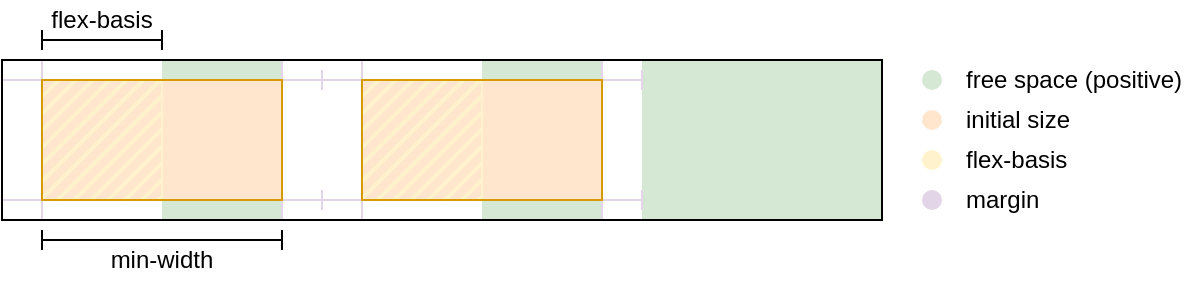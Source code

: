 <mxfile version="13.5.8" type="device"><diagram id="smUtTAymBkK245pXjUJH" name="Page-1"><mxGraphModel dx="738" dy="452" grid="1" gridSize="10" guides="1" tooltips="1" connect="1" arrows="1" fold="1" page="1" pageScale="1" pageWidth="850" pageHeight="1100" math="0" shadow="0"><root><mxCell id="0"/><mxCell id="1" parent="0"/><mxCell id="qgzdLx1WJqduR1HUIAim-6" value="" style="rounded=0;whiteSpace=wrap;html=1;fillColor=#d5e8d4;strokeColor=none;" vertex="1" parent="1"><mxGeometry x="200" y="130" width="60" height="80" as="geometry"/></mxCell><mxCell id="iR8bUbfANAPqD13VO3vX-11" value="" style="rounded=0;whiteSpace=wrap;html=1;fillColor=#d5e8d4;strokeColor=none;" parent="1" vertex="1"><mxGeometry x="440" y="130" width="120" height="80" as="geometry"/></mxCell><mxCell id="lQKQL_jEqFTdmlpo70NT-3" value="flex-basis" style="text;html=1;strokeColor=none;fillColor=none;align=center;verticalAlign=middle;whiteSpace=wrap;rounded=0;" parent="1" vertex="1"><mxGeometry x="140" y="100" width="60" height="20" as="geometry"/></mxCell><mxCell id="lQKQL_jEqFTdmlpo70NT-4" value="min-width" style="text;html=1;strokeColor=none;fillColor=none;align=center;verticalAlign=middle;whiteSpace=wrap;rounded=0;" parent="1" vertex="1"><mxGeometry x="170" y="220" width="60" height="20" as="geometry"/></mxCell><mxCell id="lQKQL_jEqFTdmlpo70NT-5" value="" style="shape=crossbar;whiteSpace=wrap;html=1;rounded=1;" parent="1" vertex="1"><mxGeometry x="140" y="215" width="120" height="10" as="geometry"/></mxCell><mxCell id="lQKQL_jEqFTdmlpo70NT-6" value="" style="shape=crossbar;whiteSpace=wrap;html=1;rounded=1;" parent="1" vertex="1"><mxGeometry x="140" y="115" width="60" height="10" as="geometry"/></mxCell><mxCell id="lQKQL_jEqFTdmlpo70NT-16" value="" style="ellipse;whiteSpace=wrap;html=1;fillColor=#ffe6cc;strokeColor=none;" parent="1" vertex="1"><mxGeometry x="580" y="155" width="10" height="10" as="geometry"/></mxCell><mxCell id="lQKQL_jEqFTdmlpo70NT-17" value="initial size" style="text;html=1;strokeColor=none;fillColor=none;align=left;verticalAlign=middle;whiteSpace=wrap;rounded=0;" parent="1" vertex="1"><mxGeometry x="600" y="150" width="60" height="20" as="geometry"/></mxCell><mxCell id="qgzdLx1WJqduR1HUIAim-1" value="" style="shape=crossbar;whiteSpace=wrap;html=1;rounded=1;strokeColor=#E1D5E7;fillColor=none;" vertex="1" parent="1"><mxGeometry x="120" y="195" width="160" height="10" as="geometry"/></mxCell><mxCell id="qgzdLx1WJqduR1HUIAim-2" value="" style="shape=crossbar;whiteSpace=wrap;html=1;rounded=1;strokeColor=#E1D5E7;fillColor=none;" vertex="1" parent="1"><mxGeometry x="120" y="135" width="160" height="10" as="geometry"/></mxCell><mxCell id="qgzdLx1WJqduR1HUIAim-3" value="" style="shape=crossbar;whiteSpace=wrap;html=1;rounded=1;strokeColor=#E1D5E7;fillColor=none;rotation=90;" vertex="1" parent="1"><mxGeometry x="100" y="165" width="80" height="10" as="geometry"/></mxCell><mxCell id="qgzdLx1WJqduR1HUIAim-4" value="" style="shape=crossbar;whiteSpace=wrap;html=1;rounded=1;strokeColor=#E1D5E7;fillColor=none;rotation=90;" vertex="1" parent="1"><mxGeometry x="220" y="165" width="80" height="10" as="geometry"/></mxCell><mxCell id="qgzdLx1WJqduR1HUIAim-5" value="" style="rounded=0;whiteSpace=wrap;html=1;fillColor=#ffe6cc;strokeColor=#d79b00;" vertex="1" parent="1"><mxGeometry x="140" y="140" width="120" height="60" as="geometry"/></mxCell><mxCell id="P-tvmSHVdve0Yt0RgoQ2-1" value="" style="verticalLabelPosition=bottom;verticalAlign=top;html=1;shape=mxgraph.basic.patternFillRect;fillStyle=diag;step=6;fillStrokeWidth=2;fillStrokeColor=#FFF2CC;strokeColor=#FFF2CC;fillColor=none;" parent="1" vertex="1"><mxGeometry x="140" y="140" width="60" height="60" as="geometry"/></mxCell><mxCell id="P-tvmSHVdve0Yt0RgoQ2-2" value="" style="shape=partialRectangle;whiteSpace=wrap;html=1;right=0;strokeColor=#d79b00;fillColor=none;" parent="1" vertex="1"><mxGeometry x="140" y="140" width="70" height="60" as="geometry"/></mxCell><mxCell id="qgzdLx1WJqduR1HUIAim-7" value="" style="rounded=0;whiteSpace=wrap;html=1;fillColor=#d5e8d4;strokeColor=none;" vertex="1" parent="1"><mxGeometry x="360" y="130" width="60" height="80" as="geometry"/></mxCell><mxCell id="qgzdLx1WJqduR1HUIAim-8" value="" style="shape=crossbar;whiteSpace=wrap;html=1;rounded=1;strokeColor=#E1D5E7;fillColor=none;" vertex="1" parent="1"><mxGeometry x="280" y="195" width="160" height="10" as="geometry"/></mxCell><mxCell id="qgzdLx1WJqduR1HUIAim-9" value="" style="shape=crossbar;whiteSpace=wrap;html=1;rounded=1;strokeColor=#E1D5E7;fillColor=none;" vertex="1" parent="1"><mxGeometry x="280" y="135" width="160" height="10" as="geometry"/></mxCell><mxCell id="qgzdLx1WJqduR1HUIAim-10" value="" style="shape=crossbar;whiteSpace=wrap;html=1;rounded=1;strokeColor=#E1D5E7;fillColor=none;rotation=90;" vertex="1" parent="1"><mxGeometry x="260" y="165" width="80" height="10" as="geometry"/></mxCell><mxCell id="qgzdLx1WJqduR1HUIAim-11" value="" style="shape=crossbar;whiteSpace=wrap;html=1;rounded=1;strokeColor=#E1D5E7;fillColor=none;rotation=90;" vertex="1" parent="1"><mxGeometry x="380" y="165" width="80" height="10" as="geometry"/></mxCell><mxCell id="qgzdLx1WJqduR1HUIAim-12" value="" style="rounded=0;whiteSpace=wrap;html=1;fillColor=#ffe6cc;strokeColor=#d79b00;" vertex="1" parent="1"><mxGeometry x="300" y="140" width="120" height="60" as="geometry"/></mxCell><mxCell id="qgzdLx1WJqduR1HUIAim-13" value="" style="verticalLabelPosition=bottom;verticalAlign=top;html=1;shape=mxgraph.basic.patternFillRect;fillStyle=diag;step=6;fillStrokeWidth=2;fillStrokeColor=#FFF2CC;strokeColor=#FFF2CC;fillColor=none;" vertex="1" parent="1"><mxGeometry x="300" y="140" width="60" height="60" as="geometry"/></mxCell><mxCell id="qgzdLx1WJqduR1HUIAim-14" value="" style="shape=partialRectangle;whiteSpace=wrap;html=1;right=0;strokeColor=#d79b00;fillColor=none;" vertex="1" parent="1"><mxGeometry x="300" y="140" width="70" height="60" as="geometry"/></mxCell><mxCell id="iR8bUbfANAPqD13VO3vX-1" value="" style="rounded=0;whiteSpace=wrap;html=1;fillColor=none;" parent="1" vertex="1"><mxGeometry x="120" y="130" width="440" height="80" as="geometry"/></mxCell><mxCell id="qgzdLx1WJqduR1HUIAim-15" value="" style="ellipse;whiteSpace=wrap;html=1;fillColor=#e1d5e7;strokeColor=none;" vertex="1" parent="1"><mxGeometry x="580" y="195" width="10" height="10" as="geometry"/></mxCell><mxCell id="qgzdLx1WJqduR1HUIAim-16" value="margin" style="text;html=1;strokeColor=none;fillColor=none;align=left;verticalAlign=middle;whiteSpace=wrap;rounded=0;" vertex="1" parent="1"><mxGeometry x="600" y="190" width="60" height="20" as="geometry"/></mxCell><mxCell id="qgzdLx1WJqduR1HUIAim-17" value="" style="ellipse;whiteSpace=wrap;html=1;fillColor=#fff2cc;strokeColor=none;" vertex="1" parent="1"><mxGeometry x="580" y="175" width="10" height="10" as="geometry"/></mxCell><mxCell id="qgzdLx1WJqduR1HUIAim-18" value="flex-basis" style="text;html=1;strokeColor=none;fillColor=none;align=left;verticalAlign=middle;whiteSpace=wrap;rounded=0;" vertex="1" parent="1"><mxGeometry x="600" y="170" width="60" height="20" as="geometry"/></mxCell><mxCell id="qgzdLx1WJqduR1HUIAim-19" value="" style="ellipse;whiteSpace=wrap;html=1;fillColor=#d5e8d4;strokeColor=none;" vertex="1" parent="1"><mxGeometry x="580" y="135" width="10" height="10" as="geometry"/></mxCell><mxCell id="qgzdLx1WJqduR1HUIAim-20" value="free space (positive)" style="text;html=1;strokeColor=none;fillColor=none;align=left;verticalAlign=middle;whiteSpace=wrap;rounded=0;" vertex="1" parent="1"><mxGeometry x="600" y="130" width="120" height="20" as="geometry"/></mxCell></root></mxGraphModel></diagram></mxfile>